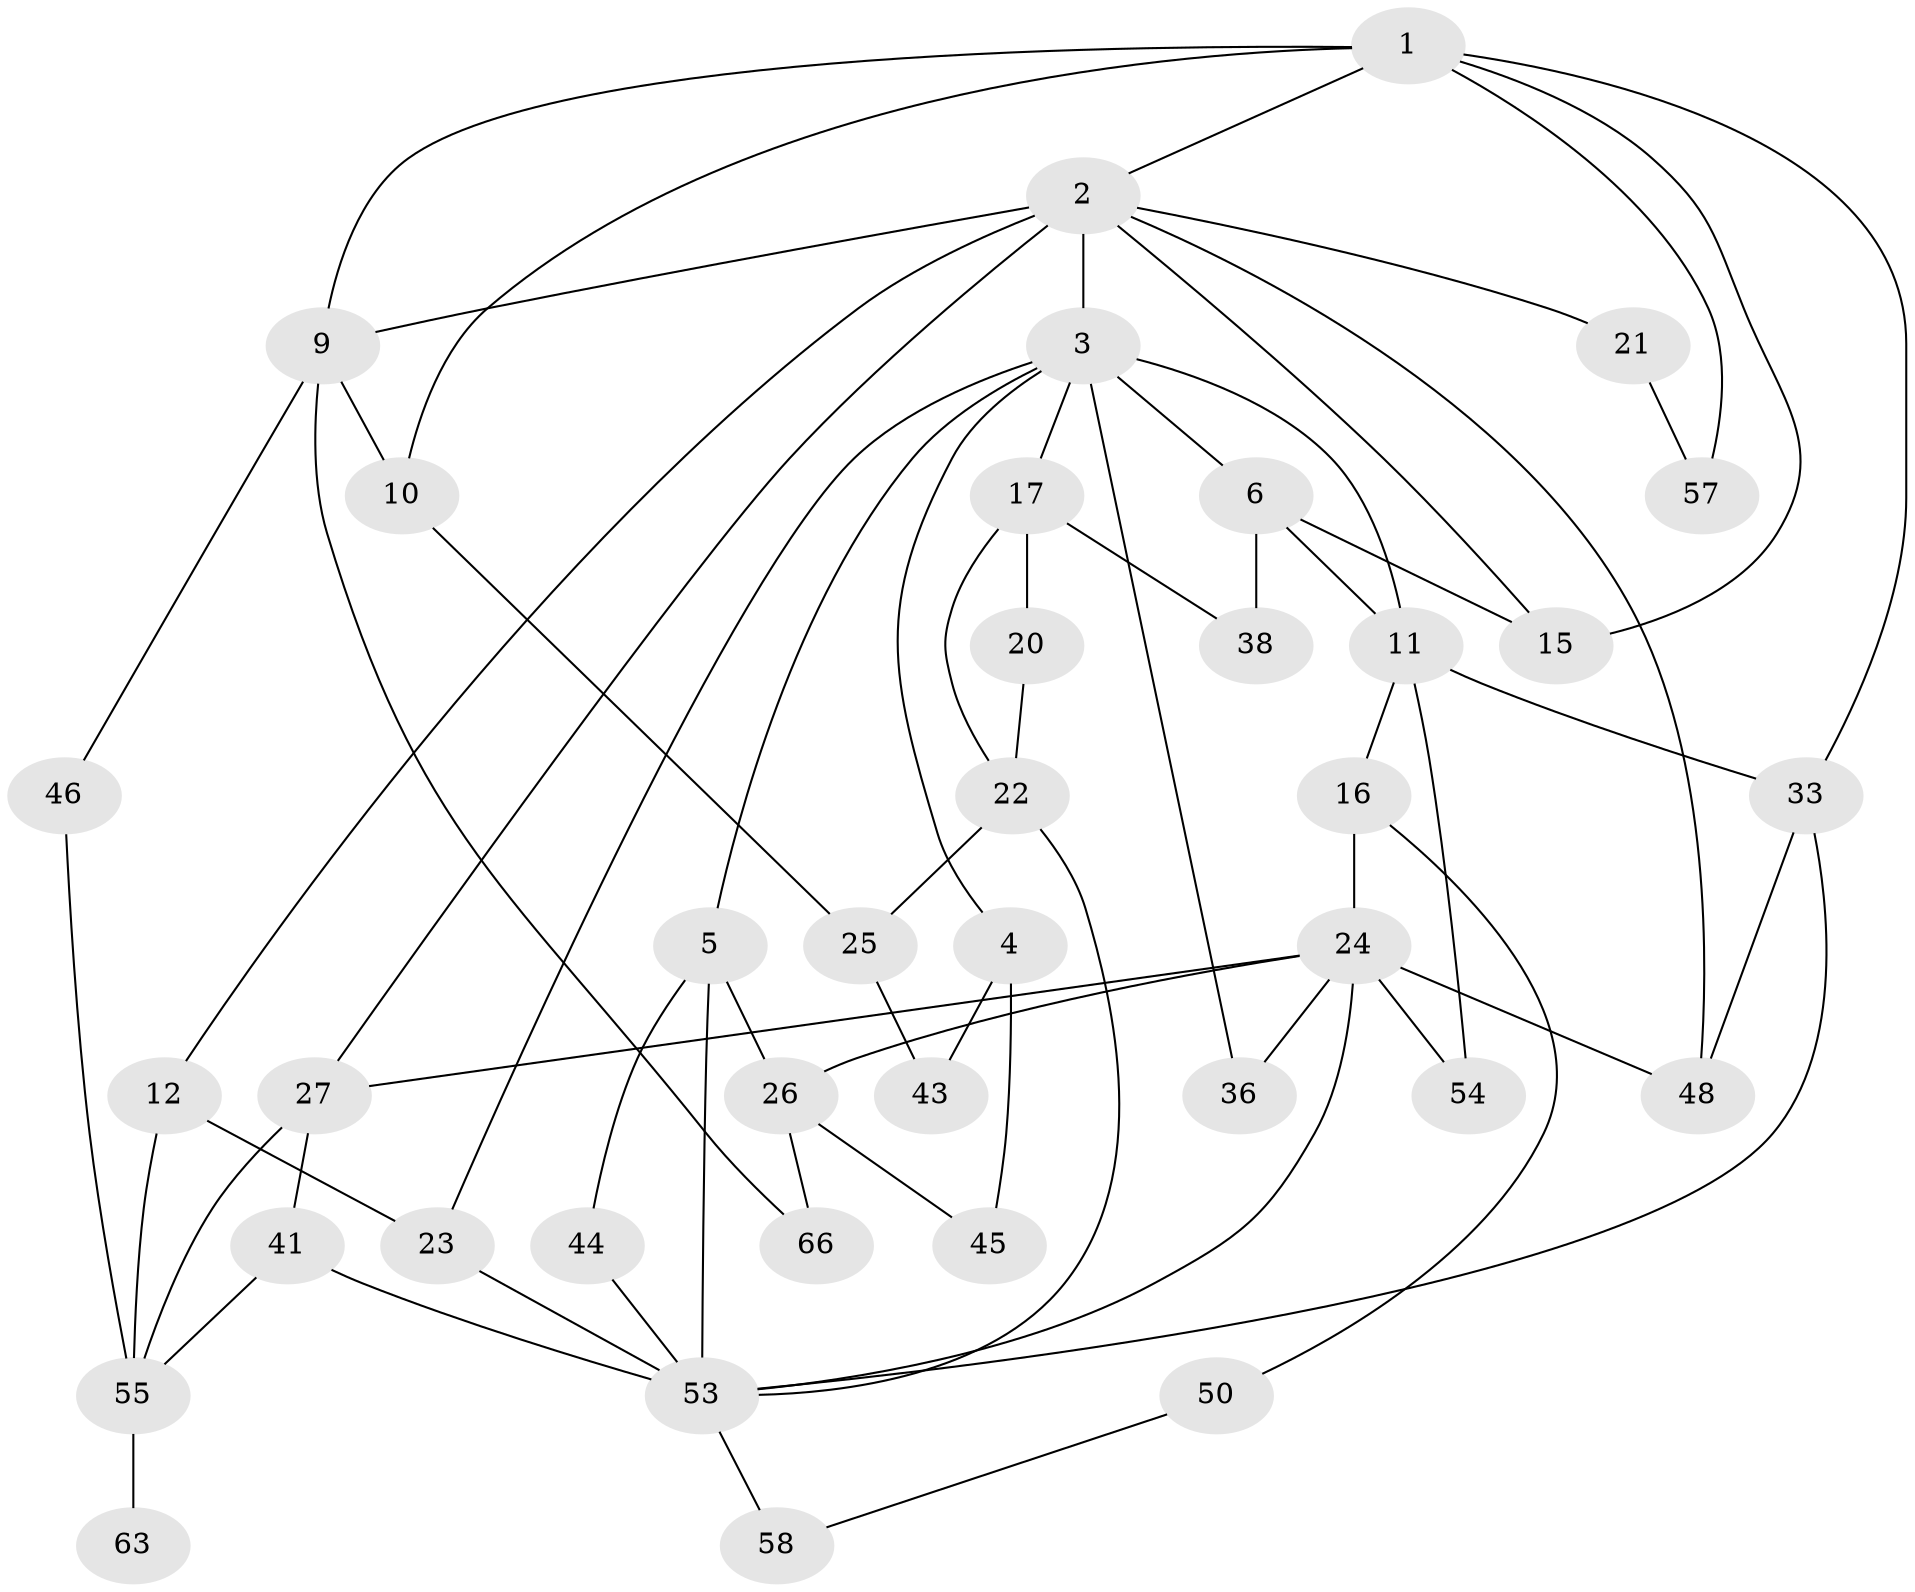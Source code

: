 // original degree distribution, {5: 0.10606060606060606, 6: 0.045454545454545456, 3: 0.2878787878787879, 4: 0.10606060606060606, 2: 0.3939393939393939, 1: 0.06060606060606061}
// Generated by graph-tools (version 1.1) at 2025/41/03/06/25 10:41:29]
// undirected, 38 vertices, 67 edges
graph export_dot {
graph [start="1"]
  node [color=gray90,style=filled];
  1 [super="+14"];
  2 [super="+8"];
  3 [super="+7"];
  4 [super="+19"];
  5 [super="+40"];
  6 [super="+13"];
  9 [super="+47"];
  10 [super="+39"];
  11 [super="+34"];
  12 [super="+60"];
  15 [super="+18"];
  16;
  17 [super="+29"];
  20;
  21 [super="+28"];
  22 [super="+35"];
  23 [super="+32"];
  24 [super="+52"];
  25 [super="+31"];
  26 [super="+37"];
  27 [super="+30"];
  33 [super="+62"];
  36 [super="+56"];
  38 [super="+49"];
  41 [super="+42"];
  43;
  44;
  45 [super="+61"];
  46;
  48 [super="+51"];
  50 [super="+64"];
  53 [super="+59"];
  54;
  55 [super="+65"];
  57;
  58;
  63;
  66;
  1 -- 2;
  1 -- 9;
  1 -- 10;
  1 -- 15;
  1 -- 57;
  1 -- 33;
  2 -- 3 [weight=2];
  2 -- 48;
  2 -- 21;
  2 -- 27;
  2 -- 12;
  2 -- 15;
  2 -- 9;
  3 -- 4;
  3 -- 5;
  3 -- 6;
  3 -- 23;
  3 -- 17;
  3 -- 36;
  3 -- 11;
  4 -- 45;
  4 -- 43;
  5 -- 26;
  5 -- 53;
  5 -- 44;
  6 -- 38;
  6 -- 15;
  6 -- 11;
  9 -- 46;
  9 -- 66;
  9 -- 10;
  10 -- 25;
  11 -- 16;
  11 -- 54;
  11 -- 33;
  12 -- 55;
  12 -- 23;
  16 -- 24;
  16 -- 50;
  17 -- 20;
  17 -- 22;
  17 -- 38;
  20 -- 22;
  21 -- 57;
  22 -- 25;
  22 -- 53;
  23 -- 53 [weight=2];
  24 -- 27;
  24 -- 48;
  24 -- 26;
  24 -- 54;
  24 -- 53;
  24 -- 36;
  25 -- 43;
  26 -- 45;
  26 -- 66;
  27 -- 55;
  27 -- 41;
  33 -- 48;
  33 -- 53;
  41 -- 53;
  41 -- 55;
  44 -- 53;
  46 -- 55;
  50 -- 58;
  53 -- 58;
  55 -- 63;
}
